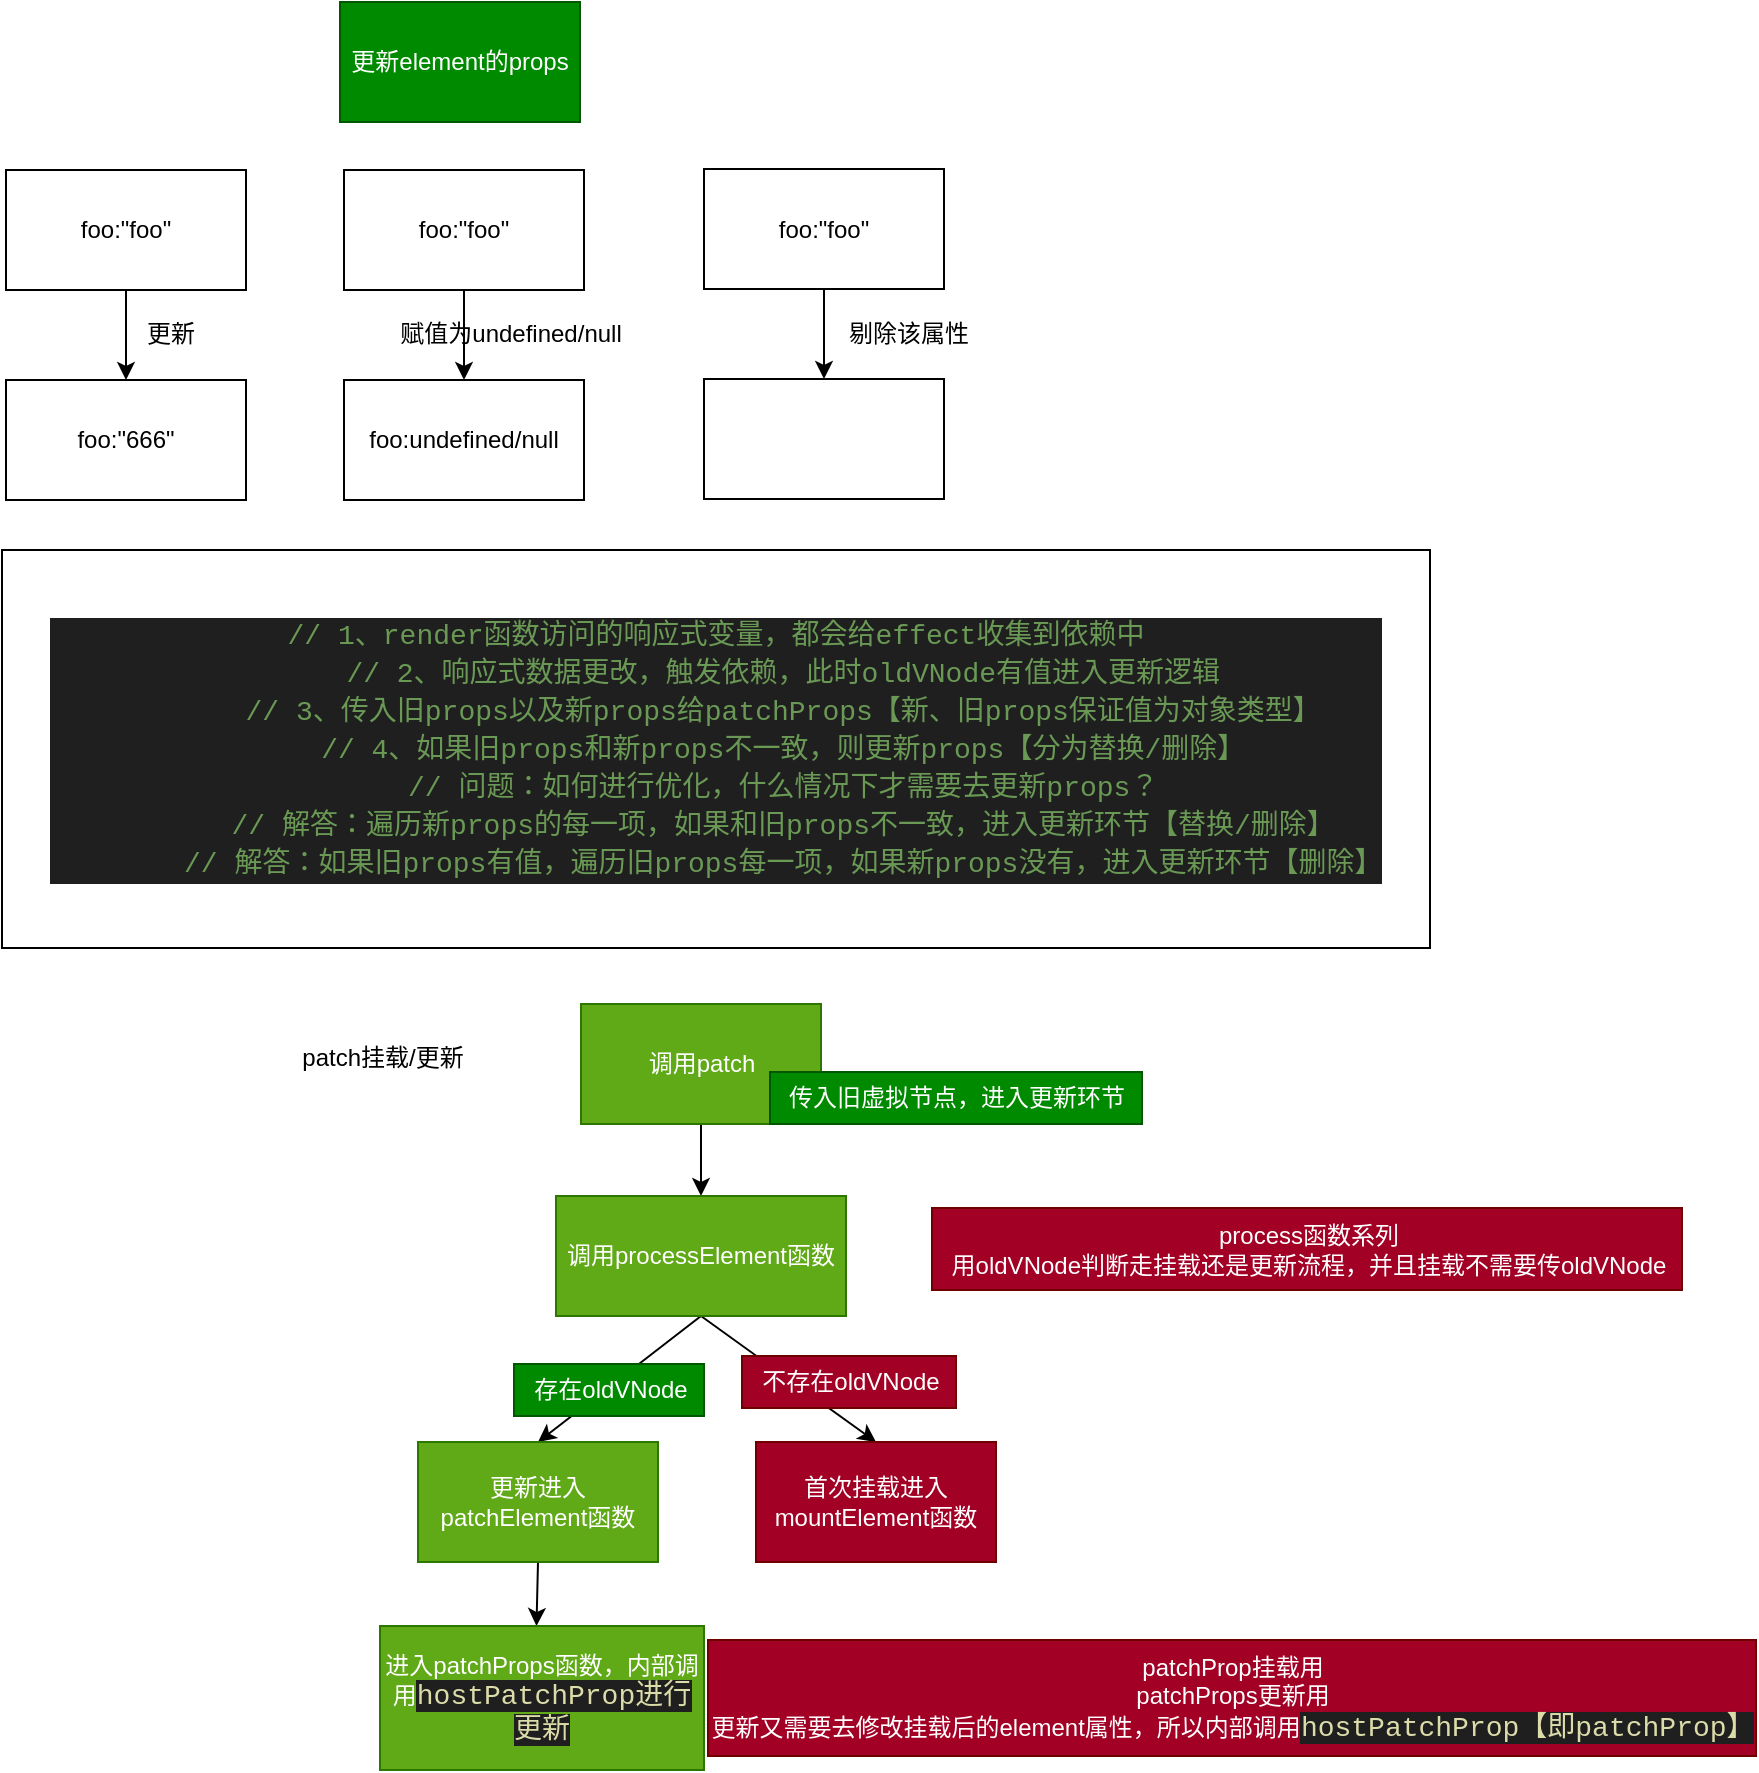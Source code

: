 <mxfile>
    <diagram id="7HIvi9jQILCgcJ4Z68tV" name="第 1 页">
        <mxGraphModel dx="1116" dy="555" grid="0" gridSize="10" guides="1" tooltips="1" connect="1" arrows="1" fold="1" page="0" pageScale="1" pageWidth="827" pageHeight="1169" math="0" shadow="0">
            <root>
                <mxCell id="0"/>
                <mxCell id="1" parent="0"/>
                <mxCell id="2" value="更新element的props" style="rounded=0;whiteSpace=wrap;html=1;fillColor=#008a00;fontColor=#ffffff;strokeColor=#005700;" parent="1" vertex="1">
                    <mxGeometry x="200" y="87" width="120" height="60" as="geometry"/>
                </mxCell>
                <mxCell id="5" style="edgeStyle=none;html=1;exitX=0.5;exitY=1;exitDx=0;exitDy=0;entryX=0.5;entryY=0;entryDx=0;entryDy=0;" parent="1" source="3" target="4" edge="1">
                    <mxGeometry relative="1" as="geometry"/>
                </mxCell>
                <mxCell id="3" value="foo:&quot;foo&quot;" style="rounded=0;whiteSpace=wrap;html=1;" parent="1" vertex="1">
                    <mxGeometry x="33" y="171" width="120" height="60" as="geometry"/>
                </mxCell>
                <mxCell id="4" value="foo:&quot;666&quot;" style="rounded=0;whiteSpace=wrap;html=1;" parent="1" vertex="1">
                    <mxGeometry x="33" y="276" width="120" height="60" as="geometry"/>
                </mxCell>
                <mxCell id="6" value="更新" style="text;html=1;align=center;verticalAlign=middle;resizable=0;points=[];autosize=1;strokeColor=none;fillColor=none;" parent="1" vertex="1">
                    <mxGeometry x="94" y="240" width="42" height="26" as="geometry"/>
                </mxCell>
                <mxCell id="7" style="edgeStyle=none;html=1;exitX=0.5;exitY=1;exitDx=0;exitDy=0;entryX=0.5;entryY=0;entryDx=0;entryDy=0;" parent="1" source="8" target="9" edge="1">
                    <mxGeometry relative="1" as="geometry"/>
                </mxCell>
                <mxCell id="8" value="foo:&quot;foo&quot;" style="rounded=0;whiteSpace=wrap;html=1;" parent="1" vertex="1">
                    <mxGeometry x="202" y="171" width="120" height="60" as="geometry"/>
                </mxCell>
                <mxCell id="9" value="foo:undefined/null" style="rounded=0;whiteSpace=wrap;html=1;" parent="1" vertex="1">
                    <mxGeometry x="202" y="276" width="120" height="60" as="geometry"/>
                </mxCell>
                <mxCell id="10" value="赋值为undefined/null" style="text;html=1;align=center;verticalAlign=middle;resizable=0;points=[];autosize=1;strokeColor=none;fillColor=none;" parent="1" vertex="1">
                    <mxGeometry x="220" y="240" width="129" height="26" as="geometry"/>
                </mxCell>
                <mxCell id="11" style="edgeStyle=none;html=1;exitX=0.5;exitY=1;exitDx=0;exitDy=0;entryX=0.5;entryY=0;entryDx=0;entryDy=0;" parent="1" source="12" target="13" edge="1">
                    <mxGeometry relative="1" as="geometry"/>
                </mxCell>
                <mxCell id="12" value="foo:&quot;foo&quot;" style="rounded=0;whiteSpace=wrap;html=1;" parent="1" vertex="1">
                    <mxGeometry x="382" y="170.5" width="120" height="60" as="geometry"/>
                </mxCell>
                <mxCell id="13" value="" style="rounded=0;whiteSpace=wrap;html=1;" parent="1" vertex="1">
                    <mxGeometry x="382" y="275.5" width="120" height="60" as="geometry"/>
                </mxCell>
                <mxCell id="14" value="剔除该属性" style="text;html=1;align=center;verticalAlign=middle;resizable=0;points=[];autosize=1;strokeColor=none;fillColor=none;" parent="1" vertex="1">
                    <mxGeometry x="445" y="240" width="78" height="26" as="geometry"/>
                </mxCell>
                <mxCell id="15" value="&lt;div style=&quot;color: rgb(204, 204, 204); background-color: rgb(31, 31, 31); font-family: Consolas, &amp;quot;Courier New&amp;quot;, monospace; font-size: 14px; line-height: 19px;&quot;&gt;&lt;div&gt;&lt;span style=&quot;color: #6a9955;&quot;&gt;// 1、render函数访问的响应式变量，都会给effect收集到依赖中&lt;/span&gt;&lt;/div&gt;&lt;div&gt;&amp;nbsp; &amp;nbsp; &amp;nbsp; &amp;nbsp; &lt;span style=&quot;color: #6a9955;&quot;&gt;// 2、响应式数据更改，触发依赖，此时oldVNode有值进入更新逻辑&lt;/span&gt;&lt;/div&gt;&lt;div&gt;&amp;nbsp; &amp;nbsp; &amp;nbsp; &amp;nbsp; &lt;span style=&quot;color: #6a9955;&quot;&gt;// 3、传入旧props以及新props给patchProps【新、旧props保证值为对象类型】&lt;/span&gt;&lt;/div&gt;&lt;div&gt;&amp;nbsp; &amp;nbsp; &amp;nbsp; &amp;nbsp; &lt;span style=&quot;color: #6a9955;&quot;&gt;// 4、如果旧props和新props不一致，则更新props【分为替换/删除】&lt;/span&gt;&lt;/div&gt;&lt;div&gt;&amp;nbsp; &amp;nbsp; &amp;nbsp; &amp;nbsp; &lt;span style=&quot;color: #6a9955;&quot;&gt;// 问题：如何进行优化，什么情况下才需要去更新props？&lt;/span&gt;&lt;/div&gt;&lt;div&gt;&amp;nbsp; &amp;nbsp; &amp;nbsp; &amp;nbsp; &lt;span style=&quot;color: #6a9955;&quot;&gt;// 解答：遍历新props的每一项，如果和旧props不一致，进入更新环节【替换/删除】&lt;/span&gt;&lt;/div&gt;&lt;div&gt;&amp;nbsp; &amp;nbsp; &amp;nbsp; &amp;nbsp; &lt;span style=&quot;color: #6a9955;&quot;&gt;// 解答：如果旧props有值，遍历旧props每一项，如果新props没有，进入更新环节【删除】&lt;/span&gt;&lt;/div&gt;&lt;/div&gt;" style="rounded=0;whiteSpace=wrap;html=1;" parent="1" vertex="1">
                    <mxGeometry x="31" y="361" width="714" height="199" as="geometry"/>
                </mxCell>
                <mxCell id="18" style="edgeStyle=none;html=1;exitX=0.5;exitY=1;exitDx=0;exitDy=0;entryX=0.5;entryY=0;entryDx=0;entryDy=0;" parent="1" source="17" target="19" edge="1">
                    <mxGeometry relative="1" as="geometry">
                        <mxPoint x="368" y="686" as="targetPoint"/>
                    </mxGeometry>
                </mxCell>
                <mxCell id="17" value="&lt;span style=&quot;&quot;&gt;调用patch&lt;/span&gt;" style="rounded=0;whiteSpace=wrap;html=1;fillColor=#60a917;fontColor=#ffffff;strokeColor=#2D7600;" parent="1" vertex="1">
                    <mxGeometry x="320.5" y="588" width="120" height="60" as="geometry"/>
                </mxCell>
                <mxCell id="21" style="edgeStyle=none;html=1;exitX=0.5;exitY=1;exitDx=0;exitDy=0;entryX=0.5;entryY=0;entryDx=0;entryDy=0;" edge="1" parent="1" source="19" target="23">
                    <mxGeometry relative="1" as="geometry">
                        <mxPoint x="307" y="774" as="targetPoint"/>
                    </mxGeometry>
                </mxCell>
                <mxCell id="22" style="edgeStyle=none;html=1;exitX=0.5;exitY=1;exitDx=0;exitDy=0;entryX=0.5;entryY=0;entryDx=0;entryDy=0;" edge="1" parent="1" source="19" target="24">
                    <mxGeometry relative="1" as="geometry">
                        <mxPoint x="428" y="778" as="targetPoint"/>
                    </mxGeometry>
                </mxCell>
                <mxCell id="19" value="&lt;span style=&quot;&quot;&gt;调用processElement函数&lt;/span&gt;" style="rounded=0;whiteSpace=wrap;html=1;fillColor=#60a917;fontColor=#ffffff;strokeColor=#2D7600;" parent="1" vertex="1">
                    <mxGeometry x="308" y="684" width="145" height="60" as="geometry"/>
                </mxCell>
                <mxCell id="20" value="传入旧虚拟节点，进入更新环节" style="text;html=1;align=center;verticalAlign=middle;resizable=0;points=[];autosize=1;strokeColor=#005700;fillColor=#008a00;fontColor=#ffffff;" vertex="1" parent="1">
                    <mxGeometry x="415" y="622" width="186" height="26" as="geometry"/>
                </mxCell>
                <mxCell id="31" style="edgeStyle=none;html=1;exitX=0.5;exitY=1;exitDx=0;exitDy=0;entryX=0.483;entryY=0;entryDx=0;entryDy=0;entryPerimeter=0;" edge="1" parent="1" source="23" target="32">
                    <mxGeometry relative="1" as="geometry">
                        <mxPoint x="299" y="897" as="targetPoint"/>
                    </mxGeometry>
                </mxCell>
                <mxCell id="23" value="更新进入patchElement函数" style="rounded=0;whiteSpace=wrap;html=1;fillColor=#60a917;fontColor=#ffffff;strokeColor=#2D7600;" vertex="1" parent="1">
                    <mxGeometry x="239" y="807" width="120" height="60" as="geometry"/>
                </mxCell>
                <mxCell id="24" value="首次挂载进入mountElement函数" style="rounded=0;whiteSpace=wrap;html=1;fillColor=#a20025;fontColor=#ffffff;strokeColor=#6F0000;" vertex="1" parent="1">
                    <mxGeometry x="408" y="807" width="120" height="60" as="geometry"/>
                </mxCell>
                <mxCell id="25" value="存在oldVNode" style="text;html=1;align=center;verticalAlign=middle;resizable=0;points=[];autosize=1;strokeColor=#005700;fillColor=#008a00;fontColor=#ffffff;" vertex="1" parent="1">
                    <mxGeometry x="287" y="768" width="95" height="26" as="geometry"/>
                </mxCell>
                <mxCell id="26" value="不存在oldVNode" style="text;html=1;align=center;verticalAlign=middle;resizable=0;points=[];autosize=1;strokeColor=#6F0000;fillColor=#a20025;fontColor=#ffffff;" vertex="1" parent="1">
                    <mxGeometry x="401" y="764" width="107" height="26" as="geometry"/>
                </mxCell>
                <mxCell id="28" value="patch挂载/更新" style="text;html=1;align=center;verticalAlign=middle;resizable=0;points=[];autosize=1;strokeColor=none;fillColor=none;" vertex="1" parent="1">
                    <mxGeometry x="171" y="602" width="99" height="26" as="geometry"/>
                </mxCell>
                <mxCell id="30" value="process函数系列&lt;br&gt;用oldVNode判断走挂载还是更新流程，并且挂载不需要传oldVNode" style="text;html=1;align=center;verticalAlign=middle;resizable=0;points=[];autosize=1;strokeColor=#6F0000;fillColor=#a20025;fontColor=#ffffff;" vertex="1" parent="1">
                    <mxGeometry x="496" y="690" width="375" height="41" as="geometry"/>
                </mxCell>
                <mxCell id="32" value="进入patchProps函数，内部调用&lt;span style=&quot;color: rgb(220, 220, 170); background-color: rgb(31, 31, 31); font-family: Consolas, &amp;quot;Courier New&amp;quot;, monospace; font-size: 14px;&quot;&gt;hostPatchProp进行更新&lt;/span&gt;" style="rounded=0;whiteSpace=wrap;html=1;fillColor=#60a917;fontColor=#ffffff;strokeColor=#2D7600;" vertex="1" parent="1">
                    <mxGeometry x="220" y="899" width="162" height="72" as="geometry"/>
                </mxCell>
                <mxCell id="35" value="patchProp挂载用&lt;br&gt;patchProps更新用&lt;br&gt;更新又需要去修改挂载后的element属性，所以内部调用&lt;span style=&quot;color: rgb(220, 220, 170); background-color: rgb(31, 31, 31); font-family: Consolas, &amp;quot;Courier New&amp;quot;, monospace; font-size: 14px;&quot;&gt;hostPatchProp【即patchProp】&lt;/span&gt;" style="text;html=1;align=center;verticalAlign=middle;resizable=0;points=[];autosize=1;strokeColor=#6F0000;fillColor=#a20025;fontColor=#ffffff;" vertex="1" parent="1">
                    <mxGeometry x="384" y="906" width="524" height="58" as="geometry"/>
                </mxCell>
            </root>
        </mxGraphModel>
    </diagram>
</mxfile>